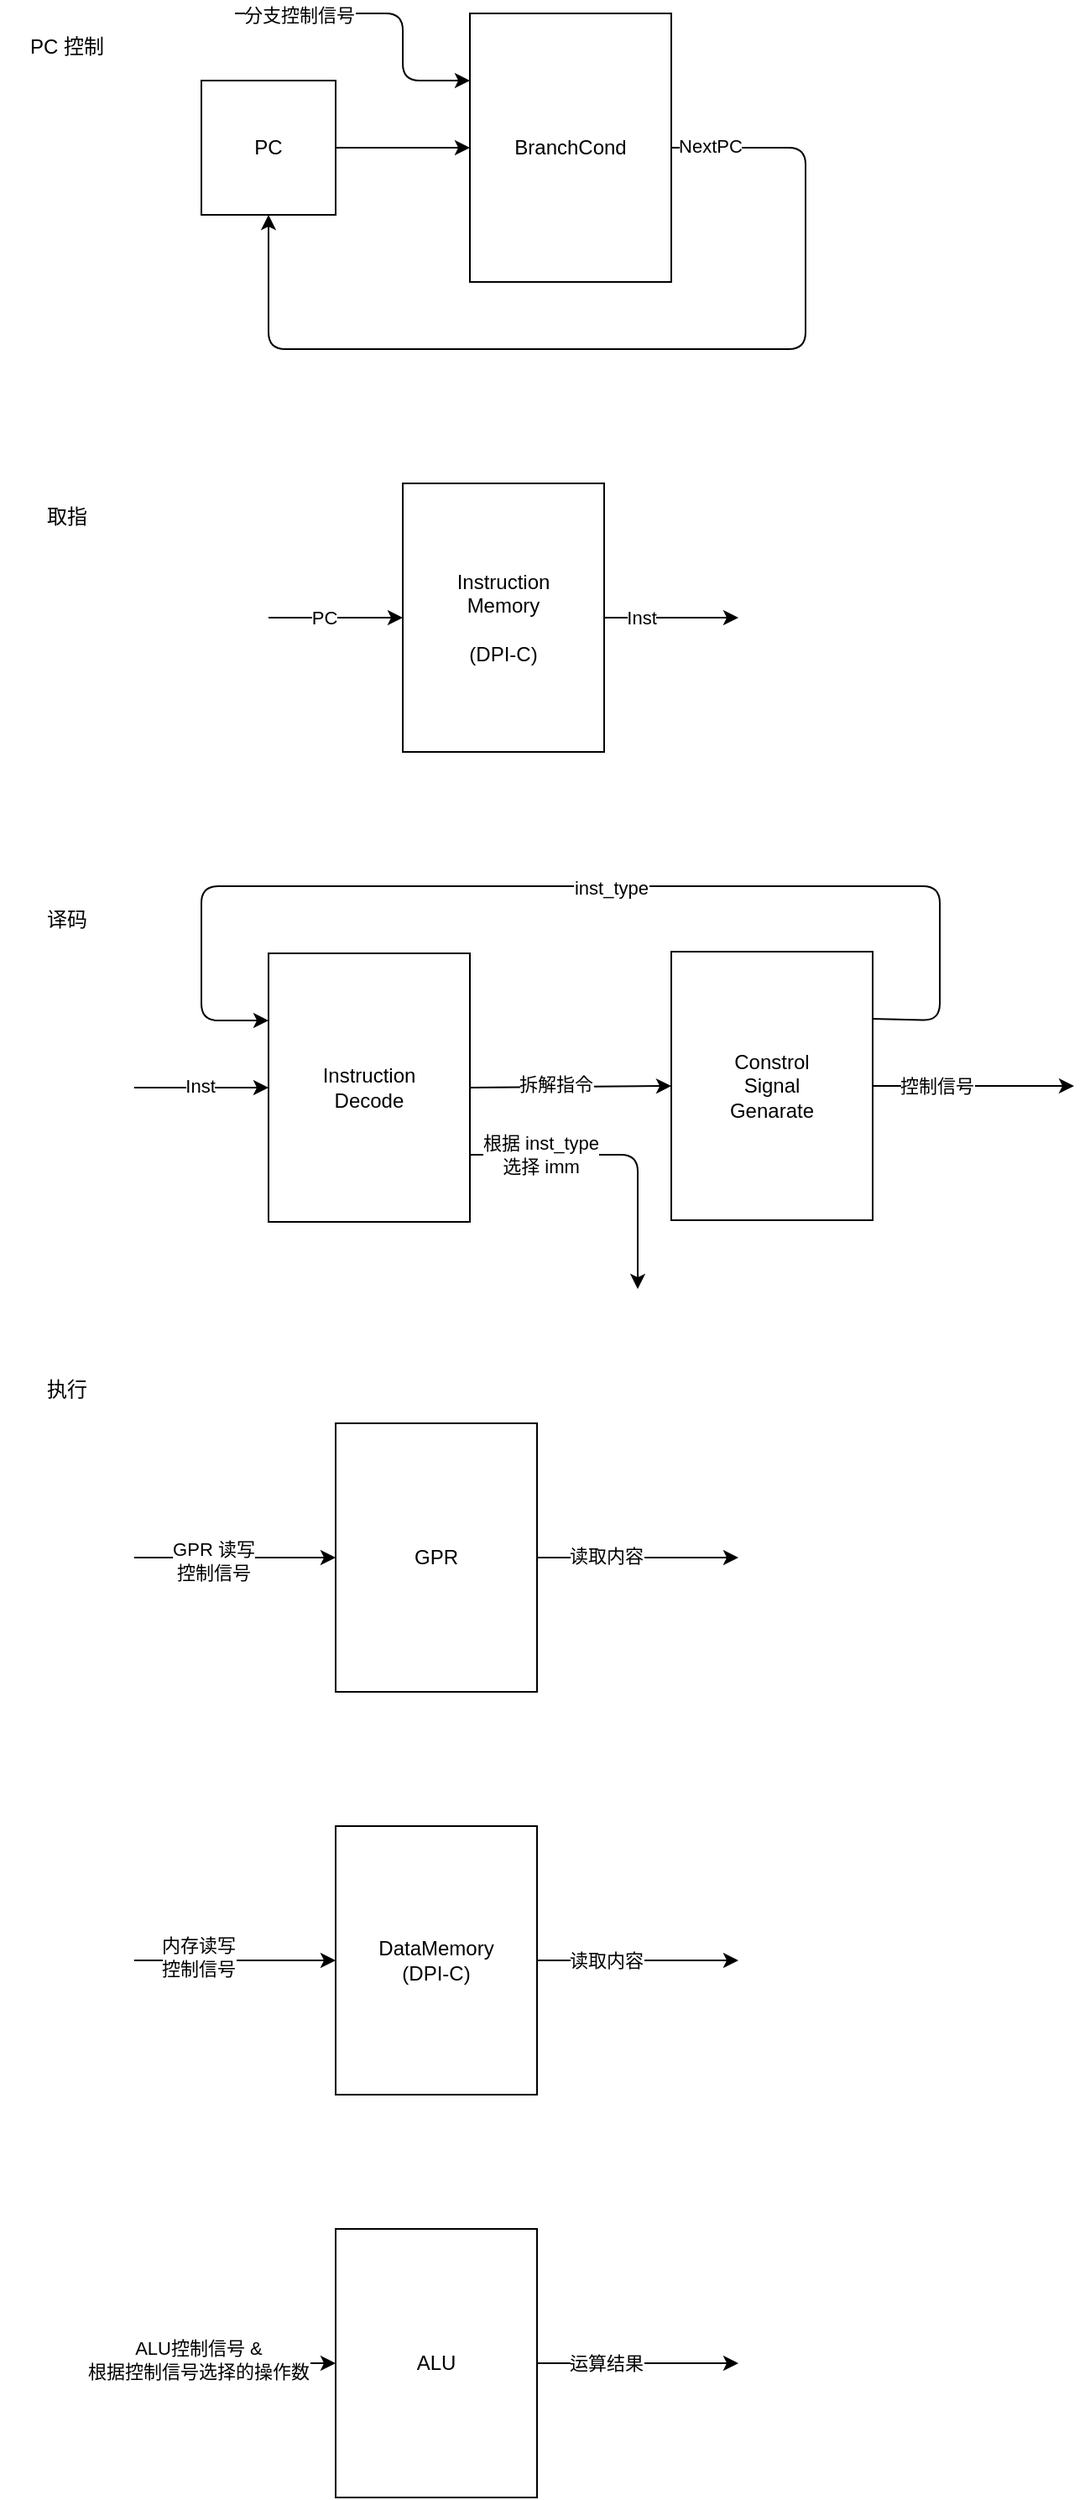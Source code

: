 <mxfile>
    <diagram id="MS8wIdVjmxLeNkK16DZ3" name="Page-1">
        <mxGraphModel dx="679" dy="620" grid="1" gridSize="10" guides="1" tooltips="1" connect="1" arrows="1" fold="1" page="1" pageScale="1" pageWidth="827" pageHeight="1169" math="0" shadow="0">
            <root>
                <mxCell id="0"/>
                <mxCell id="1" parent="0"/>
                <mxCell id="2" value="PC" style="rounded=0;whiteSpace=wrap;html=1;" vertex="1" parent="1">
                    <mxGeometry x="160" y="120" width="80" height="80" as="geometry"/>
                </mxCell>
                <mxCell id="3" value="BranchCond" style="rounded=0;whiteSpace=wrap;html=1;" vertex="1" parent="1">
                    <mxGeometry x="320" y="80" width="120" height="160" as="geometry"/>
                </mxCell>
                <mxCell id="4" value="" style="endArrow=classic;html=1;exitX=1;exitY=0.5;exitDx=0;exitDy=0;entryX=0;entryY=0.5;entryDx=0;entryDy=0;" edge="1" parent="1" source="2" target="3">
                    <mxGeometry width="50" height="50" relative="1" as="geometry">
                        <mxPoint x="300" y="240" as="sourcePoint"/>
                        <mxPoint x="350" y="190" as="targetPoint"/>
                    </mxGeometry>
                </mxCell>
                <mxCell id="5" value="" style="endArrow=classic;html=1;exitX=1;exitY=0.5;exitDx=0;exitDy=0;entryX=0.5;entryY=1;entryDx=0;entryDy=0;" edge="1" parent="1" source="3" target="2">
                    <mxGeometry width="50" height="50" relative="1" as="geometry">
                        <mxPoint x="490" y="180" as="sourcePoint"/>
                        <mxPoint x="540" y="250" as="targetPoint"/>
                        <Array as="points">
                            <mxPoint x="520" y="160"/>
                            <mxPoint x="520" y="280"/>
                            <mxPoint x="200" y="280"/>
                        </Array>
                    </mxGeometry>
                </mxCell>
                <mxCell id="6" value="NextPC" style="edgeLabel;html=1;align=center;verticalAlign=middle;resizable=0;points=[];" vertex="1" connectable="0" parent="5">
                    <mxGeometry x="-0.923" y="1" relative="1" as="geometry">
                        <mxPoint as="offset"/>
                    </mxGeometry>
                </mxCell>
                <mxCell id="7" value="Instruction&lt;br&gt;Memory&lt;br&gt;&lt;br&gt;(DPI-C)" style="rounded=0;whiteSpace=wrap;html=1;" vertex="1" parent="1">
                    <mxGeometry x="280" y="360" width="120" height="160" as="geometry"/>
                </mxCell>
                <mxCell id="8" value="" style="endArrow=classic;html=1;entryX=0;entryY=0.5;entryDx=0;entryDy=0;" edge="1" parent="1" target="7">
                    <mxGeometry width="50" height="50" relative="1" as="geometry">
                        <mxPoint x="200" y="440" as="sourcePoint"/>
                        <mxPoint x="430" y="300" as="targetPoint"/>
                    </mxGeometry>
                </mxCell>
                <mxCell id="9" value="PC" style="edgeLabel;html=1;align=center;verticalAlign=middle;resizable=0;points=[];" vertex="1" connectable="0" parent="8">
                    <mxGeometry x="-0.192" relative="1" as="geometry">
                        <mxPoint as="offset"/>
                    </mxGeometry>
                </mxCell>
                <mxCell id="10" value="" style="endArrow=classic;html=1;exitX=1;exitY=0.5;exitDx=0;exitDy=0;" edge="1" parent="1" source="7">
                    <mxGeometry width="50" height="50" relative="1" as="geometry">
                        <mxPoint x="469" y="450" as="sourcePoint"/>
                        <mxPoint x="480" y="440" as="targetPoint"/>
                    </mxGeometry>
                </mxCell>
                <mxCell id="11" value="Inst" style="edgeLabel;html=1;align=center;verticalAlign=middle;resizable=0;points=[];" vertex="1" connectable="0" parent="10">
                    <mxGeometry x="-0.454" relative="1" as="geometry">
                        <mxPoint as="offset"/>
                    </mxGeometry>
                </mxCell>
                <mxCell id="12" value="PC 控制" style="text;html=1;strokeColor=none;fillColor=none;align=center;verticalAlign=middle;whiteSpace=wrap;rounded=0;" vertex="1" parent="1">
                    <mxGeometry x="40" y="80" width="80" height="40" as="geometry"/>
                </mxCell>
                <mxCell id="13" value="取指" style="text;html=1;strokeColor=none;fillColor=none;align=center;verticalAlign=middle;whiteSpace=wrap;rounded=0;" vertex="1" parent="1">
                    <mxGeometry x="40" y="360" width="80" height="40" as="geometry"/>
                </mxCell>
                <mxCell id="14" value="译码" style="text;html=1;strokeColor=none;fillColor=none;align=center;verticalAlign=middle;whiteSpace=wrap;rounded=0;" vertex="1" parent="1">
                    <mxGeometry x="40" y="600" width="80" height="40" as="geometry"/>
                </mxCell>
                <mxCell id="15" value="Instruction&lt;br&gt;Decode" style="rounded=0;whiteSpace=wrap;html=1;" vertex="1" parent="1">
                    <mxGeometry x="200" y="640" width="120" height="160" as="geometry"/>
                </mxCell>
                <mxCell id="16" value="" style="endArrow=classic;html=1;entryX=0;entryY=0.5;entryDx=0;entryDy=0;" edge="1" parent="1" target="15">
                    <mxGeometry width="50" height="50" relative="1" as="geometry">
                        <mxPoint x="120" y="720" as="sourcePoint"/>
                        <mxPoint x="170" y="670" as="targetPoint"/>
                    </mxGeometry>
                </mxCell>
                <mxCell id="17" value="Inst" style="edgeLabel;html=1;align=center;verticalAlign=middle;resizable=0;points=[];" vertex="1" connectable="0" parent="16">
                    <mxGeometry x="-0.252" y="3" relative="1" as="geometry">
                        <mxPoint x="9" y="2" as="offset"/>
                    </mxGeometry>
                </mxCell>
                <mxCell id="18" value="" style="endArrow=classic;html=1;exitX=1;exitY=0.5;exitDx=0;exitDy=0;entryX=0;entryY=0.5;entryDx=0;entryDy=0;" edge="1" parent="1" source="15" target="20">
                    <mxGeometry width="50" height="50" relative="1" as="geometry">
                        <mxPoint x="364" y="720" as="sourcePoint"/>
                        <mxPoint x="400" y="720" as="targetPoint"/>
                    </mxGeometry>
                </mxCell>
                <mxCell id="19" value="拆解指令" style="edgeLabel;html=1;align=center;verticalAlign=middle;resizable=0;points=[];" vertex="1" connectable="0" parent="18">
                    <mxGeometry x="-0.387" y="2" relative="1" as="geometry">
                        <mxPoint x="14" as="offset"/>
                    </mxGeometry>
                </mxCell>
                <mxCell id="20" value="Constrol&lt;br&gt;Signal&lt;br&gt;Genarate" style="rounded=0;whiteSpace=wrap;html=1;" vertex="1" parent="1">
                    <mxGeometry x="440" y="639" width="120" height="160" as="geometry"/>
                </mxCell>
                <mxCell id="21" value="" style="endArrow=classic;html=1;exitX=1;exitY=0.25;exitDx=0;exitDy=0;entryX=0;entryY=0.25;entryDx=0;entryDy=0;" edge="1" parent="1" source="20" target="15">
                    <mxGeometry width="50" height="50" relative="1" as="geometry">
                        <mxPoint x="590" y="700" as="sourcePoint"/>
                        <mxPoint x="640" y="650" as="targetPoint"/>
                        <Array as="points">
                            <mxPoint x="600" y="680"/>
                            <mxPoint x="600" y="600"/>
                            <mxPoint x="160" y="600"/>
                            <mxPoint x="160" y="680"/>
                        </Array>
                    </mxGeometry>
                </mxCell>
                <mxCell id="22" value="inst_type" style="edgeLabel;html=1;align=center;verticalAlign=middle;resizable=0;points=[];" vertex="1" connectable="0" parent="21">
                    <mxGeometry x="-0.069" y="1" relative="1" as="geometry">
                        <mxPoint as="offset"/>
                    </mxGeometry>
                </mxCell>
                <mxCell id="23" value="" style="endArrow=classic;html=1;exitX=1;exitY=0.75;exitDx=0;exitDy=0;" edge="1" parent="1" source="15">
                    <mxGeometry width="50" height="50" relative="1" as="geometry">
                        <mxPoint x="330" y="790" as="sourcePoint"/>
                        <mxPoint x="420" y="840" as="targetPoint"/>
                        <Array as="points">
                            <mxPoint x="420" y="760"/>
                        </Array>
                    </mxGeometry>
                </mxCell>
                <mxCell id="24" value="根据 inst_type&lt;br&gt;选择 imm" style="edgeLabel;html=1;align=center;verticalAlign=middle;resizable=0;points=[];" vertex="1" connectable="0" parent="23">
                    <mxGeometry x="-0.252" relative="1" as="geometry">
                        <mxPoint x="-26" as="offset"/>
                    </mxGeometry>
                </mxCell>
                <mxCell id="25" value="" style="endArrow=classic;html=1;exitX=1;exitY=0.5;exitDx=0;exitDy=0;" edge="1" parent="1" source="20">
                    <mxGeometry width="50" height="50" relative="1" as="geometry">
                        <mxPoint x="580" y="720" as="sourcePoint"/>
                        <mxPoint x="680" y="719" as="targetPoint"/>
                    </mxGeometry>
                </mxCell>
                <mxCell id="26" value="控制信号" style="edgeLabel;html=1;align=center;verticalAlign=middle;resizable=0;points=[];" vertex="1" connectable="0" parent="25">
                    <mxGeometry x="-0.372" relative="1" as="geometry">
                        <mxPoint as="offset"/>
                    </mxGeometry>
                </mxCell>
                <mxCell id="27" value="执行" style="text;html=1;strokeColor=none;fillColor=none;align=center;verticalAlign=middle;whiteSpace=wrap;rounded=0;" vertex="1" parent="1">
                    <mxGeometry x="40" y="880" width="80" height="40" as="geometry"/>
                </mxCell>
                <mxCell id="28" value="GPR" style="rounded=0;whiteSpace=wrap;html=1;" vertex="1" parent="1">
                    <mxGeometry x="240" y="920" width="120" height="160" as="geometry"/>
                </mxCell>
                <mxCell id="29" value="" style="endArrow=classic;html=1;entryX=0;entryY=0.5;entryDx=0;entryDy=0;" edge="1" parent="1" target="28">
                    <mxGeometry width="50" height="50" relative="1" as="geometry">
                        <mxPoint x="120" y="1000" as="sourcePoint"/>
                        <mxPoint x="210" y="950" as="targetPoint"/>
                    </mxGeometry>
                </mxCell>
                <mxCell id="30" value="GPR 读写&lt;br&gt;控制信号" style="edgeLabel;html=1;align=center;verticalAlign=middle;resizable=0;points=[];" vertex="1" connectable="0" parent="29">
                    <mxGeometry x="-0.229" y="-2" relative="1" as="geometry">
                        <mxPoint as="offset"/>
                    </mxGeometry>
                </mxCell>
                <mxCell id="31" value="" style="endArrow=classic;html=1;exitX=1;exitY=0.5;exitDx=0;exitDy=0;" edge="1" parent="1" source="28">
                    <mxGeometry width="50" height="50" relative="1" as="geometry">
                        <mxPoint x="400" y="1000" as="sourcePoint"/>
                        <mxPoint x="480" y="1000" as="targetPoint"/>
                    </mxGeometry>
                </mxCell>
                <mxCell id="32" value="读取内容" style="edgeLabel;html=1;align=center;verticalAlign=middle;resizable=0;points=[];" vertex="1" connectable="0" parent="31">
                    <mxGeometry x="-0.321" y="1" relative="1" as="geometry">
                        <mxPoint as="offset"/>
                    </mxGeometry>
                </mxCell>
                <mxCell id="33" value="DataMemory&lt;br&gt;(DPI-C)" style="rounded=0;whiteSpace=wrap;html=1;" vertex="1" parent="1">
                    <mxGeometry x="240" y="1160" width="120" height="160" as="geometry"/>
                </mxCell>
                <mxCell id="34" value="" style="endArrow=classic;html=1;entryX=0;entryY=0.5;entryDx=0;entryDy=0;" edge="1" parent="1" target="33">
                    <mxGeometry width="50" height="50" relative="1" as="geometry">
                        <mxPoint x="120" y="1240" as="sourcePoint"/>
                        <mxPoint x="170" y="1190" as="targetPoint"/>
                    </mxGeometry>
                </mxCell>
                <mxCell id="35" value="内存读写&lt;br&gt;控制信号" style="edgeLabel;html=1;align=center;verticalAlign=middle;resizable=0;points=[];" vertex="1" connectable="0" parent="34">
                    <mxGeometry x="-0.372" y="2" relative="1" as="geometry">
                        <mxPoint as="offset"/>
                    </mxGeometry>
                </mxCell>
                <mxCell id="36" value="" style="endArrow=classic;html=1;exitX=1;exitY=0.5;exitDx=0;exitDy=0;" edge="1" parent="1" source="33">
                    <mxGeometry width="50" height="50" relative="1" as="geometry">
                        <mxPoint x="400" y="1240" as="sourcePoint"/>
                        <mxPoint x="480" y="1240" as="targetPoint"/>
                    </mxGeometry>
                </mxCell>
                <mxCell id="37" value="读取内容" style="edgeLabel;html=1;align=center;verticalAlign=middle;resizable=0;points=[];" vertex="1" connectable="0" parent="36">
                    <mxGeometry x="-0.326" relative="1" as="geometry">
                        <mxPoint as="offset"/>
                    </mxGeometry>
                </mxCell>
                <mxCell id="38" value="ALU" style="rounded=0;whiteSpace=wrap;html=1;" vertex="1" parent="1">
                    <mxGeometry x="240" y="1400" width="120" height="160" as="geometry"/>
                </mxCell>
                <mxCell id="39" value="" style="endArrow=classic;html=1;entryX=0;entryY=0.5;entryDx=0;entryDy=0;" edge="1" target="38" parent="1">
                    <mxGeometry width="50" height="50" relative="1" as="geometry">
                        <mxPoint x="120" y="1480" as="sourcePoint"/>
                        <mxPoint x="170" y="1430" as="targetPoint"/>
                    </mxGeometry>
                </mxCell>
                <mxCell id="40" value="ALU控制信号 &amp;amp;&lt;br&gt;根据控制信号选择的操作数" style="edgeLabel;html=1;align=center;verticalAlign=middle;resizable=0;points=[];" vertex="1" connectable="0" parent="39">
                    <mxGeometry x="-0.372" y="2" relative="1" as="geometry">
                        <mxPoint as="offset"/>
                    </mxGeometry>
                </mxCell>
                <mxCell id="41" value="" style="endArrow=classic;html=1;exitX=1;exitY=0.5;exitDx=0;exitDy=0;" edge="1" source="38" parent="1">
                    <mxGeometry width="50" height="50" relative="1" as="geometry">
                        <mxPoint x="400" y="1480" as="sourcePoint"/>
                        <mxPoint x="480" y="1480" as="targetPoint"/>
                    </mxGeometry>
                </mxCell>
                <mxCell id="42" value="运算结果" style="edgeLabel;html=1;align=center;verticalAlign=middle;resizable=0;points=[];" vertex="1" connectable="0" parent="41">
                    <mxGeometry x="-0.326" relative="1" as="geometry">
                        <mxPoint as="offset"/>
                    </mxGeometry>
                </mxCell>
                <mxCell id="43" value="" style="endArrow=classic;html=1;entryX=0;entryY=0.25;entryDx=0;entryDy=0;" edge="1" parent="1" target="3">
                    <mxGeometry width="50" height="50" relative="1" as="geometry">
                        <mxPoint x="180" y="80" as="sourcePoint"/>
                        <mxPoint x="270" y="30" as="targetPoint"/>
                        <Array as="points">
                            <mxPoint x="280" y="80"/>
                            <mxPoint x="280" y="120"/>
                        </Array>
                    </mxGeometry>
                </mxCell>
                <mxCell id="44" value="分支控制信号" style="edgeLabel;html=1;align=center;verticalAlign=middle;resizable=0;points=[];" vertex="1" connectable="0" parent="43">
                    <mxGeometry x="-0.583" y="-1" relative="1" as="geometry">
                        <mxPoint as="offset"/>
                    </mxGeometry>
                </mxCell>
            </root>
        </mxGraphModel>
    </diagram>
</mxfile>